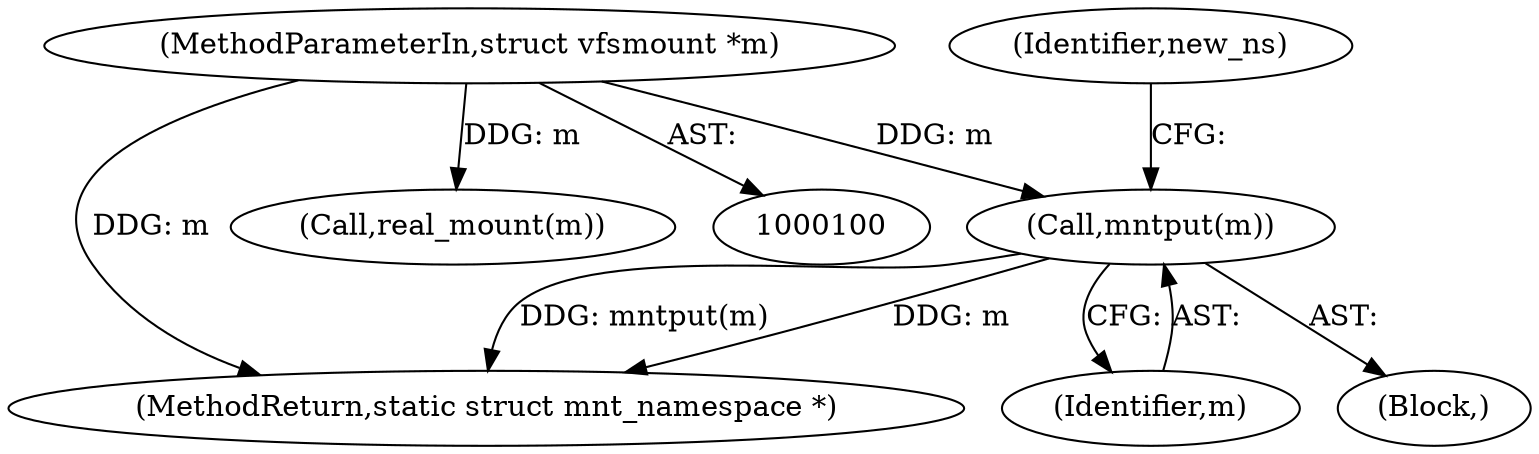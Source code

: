 digraph "0_linux_d29216842a85c7970c536108e093963f02714498_3@pointer" {
"1000144" [label="(Call,mntput(m))"];
"1000101" [label="(MethodParameterIn,struct vfsmount *m)"];
"1000148" [label="(MethodReturn,static struct mnt_namespace *)"];
"1000145" [label="(Identifier,m)"];
"1000101" [label="(MethodParameterIn,struct vfsmount *m)"];
"1000117" [label="(Call,real_mount(m))"];
"1000144" [label="(Call,mntput(m))"];
"1000143" [label="(Block,)"];
"1000147" [label="(Identifier,new_ns)"];
"1000144" -> "1000143"  [label="AST: "];
"1000144" -> "1000145"  [label="CFG: "];
"1000145" -> "1000144"  [label="AST: "];
"1000147" -> "1000144"  [label="CFG: "];
"1000144" -> "1000148"  [label="DDG: m"];
"1000144" -> "1000148"  [label="DDG: mntput(m)"];
"1000101" -> "1000144"  [label="DDG: m"];
"1000101" -> "1000100"  [label="AST: "];
"1000101" -> "1000148"  [label="DDG: m"];
"1000101" -> "1000117"  [label="DDG: m"];
}

